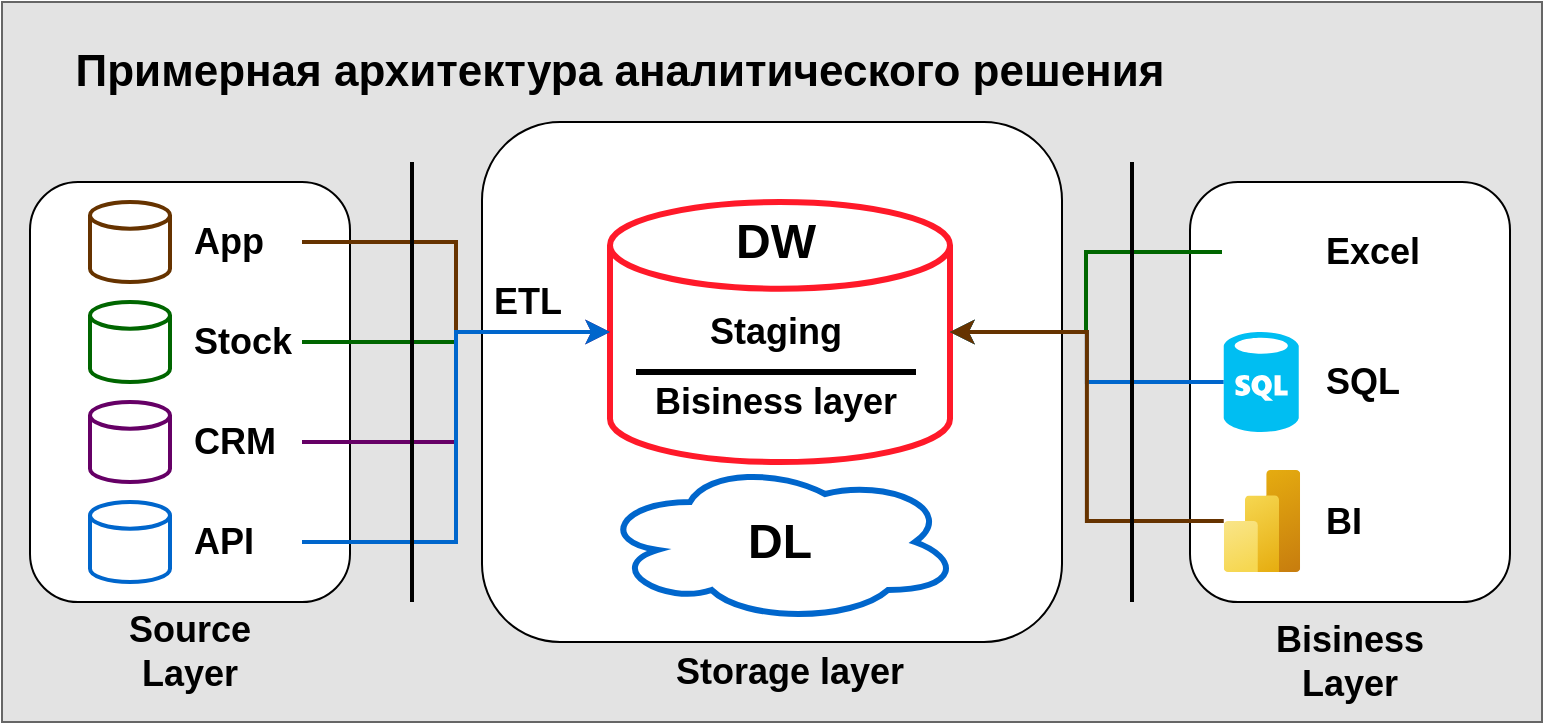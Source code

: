 <mxfile version="24.7.5">
  <diagram name="Страница — 1" id="hNXLFeZa8NEh3514LAsu">
    <mxGraphModel dx="1032" dy="618" grid="1" gridSize="10" guides="1" tooltips="1" connect="1" arrows="1" fold="1" page="1" pageScale="1" pageWidth="827" pageHeight="1169" math="0" shadow="0">
      <root>
        <mxCell id="0" />
        <mxCell id="1" parent="0" />
        <mxCell id="0AP3CNTXofGZZ-9nhlWj-21" value="" style="rounded=0;whiteSpace=wrap;html=1;fillColor=#E3E3E3;strokeColor=#666666;fontColor=#663300;" parent="1" vertex="1">
          <mxGeometry x="20" y="20" width="770" height="360" as="geometry" />
        </mxCell>
        <mxCell id="0AP3CNTXofGZZ-9nhlWj-1" value="" style="rounded=1;whiteSpace=wrap;html=1;labelBorderColor=default;" parent="1" vertex="1">
          <mxGeometry x="34" y="110" width="160" height="210" as="geometry" />
        </mxCell>
        <mxCell id="0AP3CNTXofGZZ-9nhlWj-16" value="" style="strokeWidth=2;html=1;shape=mxgraph.flowchart.database;whiteSpace=wrap;strokeColor=#660066;" parent="1" vertex="1">
          <mxGeometry x="64" y="220" width="40" height="40" as="geometry" />
        </mxCell>
        <mxCell id="0AP3CNTXofGZZ-9nhlWj-18" value="" style="strokeWidth=2;html=1;shape=mxgraph.flowchart.database;whiteSpace=wrap;strokeColor=#006600;" parent="1" vertex="1">
          <mxGeometry x="64" y="170" width="40" height="40" as="geometry" />
        </mxCell>
        <mxCell id="0AP3CNTXofGZZ-9nhlWj-19" value="" style="strokeWidth=2;html=1;shape=mxgraph.flowchart.database;whiteSpace=wrap;strokeColor=#663300;" parent="1" vertex="1">
          <mxGeometry x="64" y="120" width="40" height="40" as="geometry" />
        </mxCell>
        <mxCell id="0AP3CNTXofGZZ-9nhlWj-20" value="Source&lt;div&gt;Layer&lt;/div&gt;" style="text;html=1;align=center;verticalAlign=middle;whiteSpace=wrap;rounded=0;fontSize=18;fontStyle=1" parent="1" vertex="1">
          <mxGeometry x="64" y="320" width="100" height="50" as="geometry" />
        </mxCell>
        <mxCell id="0AP3CNTXofGZZ-9nhlWj-22" value="&lt;font style=&quot;font-size: 22px;&quot;&gt;Примерная архитектура аналитического решения&lt;/font&gt;" style="text;html=1;align=center;verticalAlign=middle;whiteSpace=wrap;rounded=0;fontSize=22;fontStyle=1" parent="1" vertex="1">
          <mxGeometry x="54" y="40" width="550" height="30" as="geometry" />
        </mxCell>
        <mxCell id="0AP3CNTXofGZZ-9nhlWj-62" style="edgeStyle=orthogonalEdgeStyle;rounded=0;orthogonalLoop=1;jettySize=auto;html=1;labelBackgroundColor=none;fontSize=14;strokeWidth=2;strokeColor=#663300;" parent="1" source="0AP3CNTXofGZZ-9nhlWj-23" target="0AP3CNTXofGZZ-9nhlWj-30" edge="1">
          <mxGeometry relative="1" as="geometry" />
        </mxCell>
        <mxCell id="0AP3CNTXofGZZ-9nhlWj-23" value="App" style="text;html=1;align=left;verticalAlign=middle;whiteSpace=wrap;rounded=0;fontSize=18;fontStyle=1" parent="1" vertex="1">
          <mxGeometry x="114" y="125" width="56" height="30" as="geometry" />
        </mxCell>
        <mxCell id="0AP3CNTXofGZZ-9nhlWj-63" style="edgeStyle=orthogonalEdgeStyle;rounded=0;orthogonalLoop=1;jettySize=auto;html=1;labelBackgroundColor=none;fontSize=14;strokeWidth=2;strokeColor=#006600;" parent="1" source="0AP3CNTXofGZZ-9nhlWj-24" target="0AP3CNTXofGZZ-9nhlWj-30" edge="1">
          <mxGeometry relative="1" as="geometry" />
        </mxCell>
        <mxCell id="0AP3CNTXofGZZ-9nhlWj-24" value="Stock" style="text;html=1;align=left;verticalAlign=middle;whiteSpace=wrap;rounded=0;fontSize=18;fontStyle=1" parent="1" vertex="1">
          <mxGeometry x="114" y="175" width="56" height="30" as="geometry" />
        </mxCell>
        <mxCell id="0AP3CNTXofGZZ-9nhlWj-25" value="CRM" style="text;html=1;align=left;verticalAlign=middle;whiteSpace=wrap;rounded=0;fontSize=18;fontStyle=1" parent="1" vertex="1">
          <mxGeometry x="114" y="225" width="56" height="30" as="geometry" />
        </mxCell>
        <mxCell id="0AP3CNTXofGZZ-9nhlWj-26" value="" style="strokeWidth=2;html=1;shape=mxgraph.flowchart.database;whiteSpace=wrap;strokeColor=#0066CC;" parent="1" vertex="1">
          <mxGeometry x="64" y="270" width="40" height="40" as="geometry" />
        </mxCell>
        <mxCell id="0AP3CNTXofGZZ-9nhlWj-27" value="API" style="text;html=1;align=left;verticalAlign=middle;whiteSpace=wrap;rounded=0;fontSize=18;fontStyle=1" parent="1" vertex="1">
          <mxGeometry x="114" y="275" width="56" height="30" as="geometry" />
        </mxCell>
        <mxCell id="0AP3CNTXofGZZ-9nhlWj-28" value="" style="rounded=1;whiteSpace=wrap;html=1;" parent="1" vertex="1">
          <mxGeometry x="260" y="80" width="290" height="260" as="geometry" />
        </mxCell>
        <mxCell id="0AP3CNTXofGZZ-9nhlWj-29" value="" style="rounded=1;whiteSpace=wrap;html=1;" parent="1" vertex="1">
          <mxGeometry x="614" y="110" width="160" height="210" as="geometry" />
        </mxCell>
        <mxCell id="0AP3CNTXofGZZ-9nhlWj-30" value="" style="strokeWidth=3;html=1;shape=mxgraph.flowchart.database;whiteSpace=wrap;strokeColor=#FF1929;" parent="1" vertex="1">
          <mxGeometry x="324" y="120" width="170" height="130" as="geometry" />
        </mxCell>
        <mxCell id="0AP3CNTXofGZZ-9nhlWj-32" value="Storage layer" style="text;html=1;align=center;verticalAlign=middle;whiteSpace=wrap;rounded=0;fontSize=18;fontStyle=1" parent="1" vertex="1">
          <mxGeometry x="347" y="340" width="134" height="30" as="geometry" />
        </mxCell>
        <mxCell id="0AP3CNTXofGZZ-9nhlWj-34" value="" style="ellipse;shape=cloud;whiteSpace=wrap;html=1;strokeWidth=3;strokeColor=#0066CC;" parent="1" vertex="1">
          <mxGeometry x="319" y="250" width="180" height="80" as="geometry" />
        </mxCell>
        <mxCell id="0AP3CNTXofGZZ-9nhlWj-35" value="DL" style="text;html=1;align=center;verticalAlign=middle;whiteSpace=wrap;rounded=0;fontSize=24;fontStyle=1" parent="1" vertex="1">
          <mxGeometry x="369" y="275" width="80" height="30" as="geometry" />
        </mxCell>
        <mxCell id="0AP3CNTXofGZZ-9nhlWj-36" value="DW" style="text;html=1;align=center;verticalAlign=middle;whiteSpace=wrap;rounded=0;fontSize=24;fontStyle=1" parent="1" vertex="1">
          <mxGeometry x="367" y="125" width="80" height="30" as="geometry" />
        </mxCell>
        <mxCell id="0AP3CNTXofGZZ-9nhlWj-37" value="Staging" style="text;html=1;align=center;verticalAlign=middle;whiteSpace=wrap;rounded=0;fontSize=18;fontStyle=1" parent="1" vertex="1">
          <mxGeometry x="367" y="170" width="80" height="30" as="geometry" />
        </mxCell>
        <mxCell id="0AP3CNTXofGZZ-9nhlWj-38" value="Bisiness layer" style="text;html=1;align=center;verticalAlign=middle;whiteSpace=wrap;rounded=0;fontSize=18;fontStyle=1" parent="1" vertex="1">
          <mxGeometry x="337" y="205" width="140" height="30" as="geometry" />
        </mxCell>
        <mxCell id="0AP3CNTXofGZZ-9nhlWj-39" value="" style="endArrow=none;html=1;rounded=0;entryX=1;entryY=0;entryDx=0;entryDy=0;exitX=0;exitY=0;exitDx=0;exitDy=0;strokeWidth=3;" parent="1" source="0AP3CNTXofGZZ-9nhlWj-38" target="0AP3CNTXofGZZ-9nhlWj-38" edge="1">
          <mxGeometry width="50" height="50" relative="1" as="geometry">
            <mxPoint x="420" y="220" as="sourcePoint" />
            <mxPoint x="470" y="170" as="targetPoint" />
          </mxGeometry>
        </mxCell>
        <mxCell id="0AP3CNTXofGZZ-9nhlWj-40" value="Bisiness&lt;div&gt;Layer&lt;/div&gt;" style="text;html=1;align=center;verticalAlign=middle;whiteSpace=wrap;rounded=0;fontSize=18;fontStyle=1" parent="1" vertex="1">
          <mxGeometry x="619" y="330" width="150" height="40" as="geometry" />
        </mxCell>
        <mxCell id="0AP3CNTXofGZZ-9nhlWj-54" style="edgeStyle=orthogonalEdgeStyle;rounded=0;orthogonalLoop=1;jettySize=auto;html=1;strokeWidth=2;strokeColor=#006600;" parent="1" source="0AP3CNTXofGZZ-9nhlWj-41" target="0AP3CNTXofGZZ-9nhlWj-30" edge="1">
          <mxGeometry relative="1" as="geometry" />
        </mxCell>
        <mxCell id="0AP3CNTXofGZZ-9nhlWj-41" value="" style="shape=image;html=1;verticalAlign=top;verticalLabelPosition=bottom;labelBackgroundColor=#ffffff;imageAspect=0;aspect=fixed;image=https://cdn3.iconfinder.com/data/icons/document-icons-2/30/647702-excel-128.png" parent="1" vertex="1">
          <mxGeometry x="630" y="125" width="40" height="40" as="geometry" />
        </mxCell>
        <mxCell id="0AP3CNTXofGZZ-9nhlWj-53" style="edgeStyle=orthogonalEdgeStyle;rounded=0;orthogonalLoop=1;jettySize=auto;html=1;strokeWidth=2;strokeColor=#0066CC;" parent="1" source="0AP3CNTXofGZZ-9nhlWj-42" target="0AP3CNTXofGZZ-9nhlWj-30" edge="1">
          <mxGeometry relative="1" as="geometry" />
        </mxCell>
        <mxCell id="0AP3CNTXofGZZ-9nhlWj-42" value="" style="verticalLabelPosition=bottom;html=1;verticalAlign=top;align=center;strokeColor=none;fillColor=#00BEF2;shape=mxgraph.azure.sql_database;" parent="1" vertex="1">
          <mxGeometry x="630.87" y="185" width="37.5" height="50" as="geometry" />
        </mxCell>
        <mxCell id="0AP3CNTXofGZZ-9nhlWj-43" value="" style="image;aspect=fixed;html=1;points=[];align=center;fontSize=12;image=img/lib/azure2/analytics/Power_BI_Embedded.svg;" parent="1" vertex="1">
          <mxGeometry x="630.87" y="254" width="38.25" height="51" as="geometry" />
        </mxCell>
        <mxCell id="0AP3CNTXofGZZ-9nhlWj-44" value="Excel" style="text;html=1;align=left;verticalAlign=middle;whiteSpace=wrap;rounded=0;fontSize=18;fontStyle=1" parent="1" vertex="1">
          <mxGeometry x="680" y="130" width="80" height="30" as="geometry" />
        </mxCell>
        <mxCell id="0AP3CNTXofGZZ-9nhlWj-45" value="SQL" style="text;html=1;align=left;verticalAlign=middle;whiteSpace=wrap;rounded=0;fontSize=18;fontStyle=1" parent="1" vertex="1">
          <mxGeometry x="680" y="195" width="80" height="30" as="geometry" />
        </mxCell>
        <mxCell id="0AP3CNTXofGZZ-9nhlWj-46" value="BI" style="text;html=1;align=left;verticalAlign=middle;whiteSpace=wrap;rounded=0;fontSize=18;fontStyle=1" parent="1" vertex="1">
          <mxGeometry x="680" y="264.5" width="80" height="30" as="geometry" />
        </mxCell>
        <mxCell id="0AP3CNTXofGZZ-9nhlWj-52" style="edgeStyle=orthogonalEdgeStyle;rounded=0;orthogonalLoop=1;jettySize=auto;html=1;entryX=1;entryY=0.5;entryDx=0;entryDy=0;entryPerimeter=0;strokeWidth=2;strokeColor=#663300;" parent="1" source="0AP3CNTXofGZZ-9nhlWj-43" target="0AP3CNTXofGZZ-9nhlWj-30" edge="1">
          <mxGeometry relative="1" as="geometry" />
        </mxCell>
        <mxCell id="0AP3CNTXofGZZ-9nhlWj-64" style="edgeStyle=orthogonalEdgeStyle;rounded=0;orthogonalLoop=1;jettySize=auto;html=1;entryX=0;entryY=0.5;entryDx=0;entryDy=0;entryPerimeter=0;labelBackgroundColor=none;fontSize=14;strokeWidth=2;strokeColor=#660066;" parent="1" source="0AP3CNTXofGZZ-9nhlWj-25" target="0AP3CNTXofGZZ-9nhlWj-30" edge="1">
          <mxGeometry relative="1" as="geometry" />
        </mxCell>
        <mxCell id="0AP3CNTXofGZZ-9nhlWj-65" style="edgeStyle=orthogonalEdgeStyle;rounded=0;orthogonalLoop=1;jettySize=auto;html=1;entryX=0;entryY=0.5;entryDx=0;entryDy=0;entryPerimeter=0;labelBackgroundColor=none;fontSize=14;strokeWidth=2;strokeColor=#0066CC;" parent="1" source="0AP3CNTXofGZZ-9nhlWj-27" target="0AP3CNTXofGZZ-9nhlWj-30" edge="1">
          <mxGeometry relative="1" as="geometry" />
        </mxCell>
        <mxCell id="0AP3CNTXofGZZ-9nhlWj-66" value="" style="line;strokeWidth=2;direction=south;html=1;perimeter=backbonePerimeter;points=[];outlineConnect=0;" parent="1" vertex="1">
          <mxGeometry x="220" y="100" width="10" height="220" as="geometry" />
        </mxCell>
        <mxCell id="0AP3CNTXofGZZ-9nhlWj-68" value="" style="line;strokeWidth=2;direction=south;html=1;perimeter=backbonePerimeter;points=[];outlineConnect=0;" parent="1" vertex="1">
          <mxGeometry x="580" y="100" width="10" height="220" as="geometry" />
        </mxCell>
        <mxCell id="elnXazPuD4mO5bychBt9-1" value="ETL" style="text;html=1;align=left;verticalAlign=middle;whiteSpace=wrap;rounded=0;fontSize=18;fontStyle=1" vertex="1" parent="1">
          <mxGeometry x="264" y="155" width="56" height="30" as="geometry" />
        </mxCell>
      </root>
    </mxGraphModel>
  </diagram>
</mxfile>
